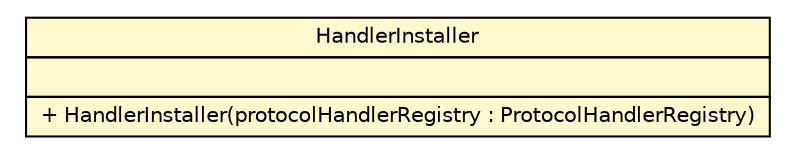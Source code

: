 #!/usr/local/bin/dot
#
# Class diagram 
# Generated by UMLGraph version R5_6 (http://www.umlgraph.org/)
#

digraph G {
	edge [fontname="Helvetica",fontsize=10,labelfontname="Helvetica",labelfontsize=10];
	node [fontname="Helvetica",fontsize=10,shape=plaintext];
	nodesep=0.25;
	ranksep=0.5;
	// sorcer.util.bdb.HandlerInstaller
	c227867 [label=<<table title="sorcer.util.bdb.HandlerInstaller" border="0" cellborder="1" cellspacing="0" cellpadding="2" port="p" bgcolor="lemonChiffon" href="./HandlerInstaller.html">
		<tr><td><table border="0" cellspacing="0" cellpadding="1">
<tr><td align="center" balign="center"> HandlerInstaller </td></tr>
		</table></td></tr>
		<tr><td><table border="0" cellspacing="0" cellpadding="1">
<tr><td align="left" balign="left">  </td></tr>
		</table></td></tr>
		<tr><td><table border="0" cellspacing="0" cellpadding="1">
<tr><td align="left" balign="left"> + HandlerInstaller(protocolHandlerRegistry : ProtocolHandlerRegistry) </td></tr>
		</table></td></tr>
		</table>>, URL="./HandlerInstaller.html", fontname="Helvetica", fontcolor="black", fontsize=10.0];
}

